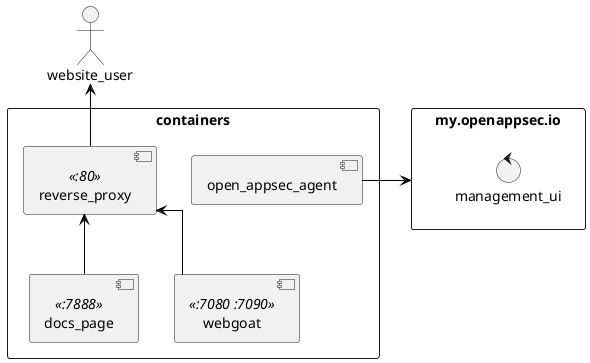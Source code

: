 @startuml monitoring

skinparam linetype ortho
skinparam monochrome false
skinparam componentStyle uml2
skinparam backgroundColor #fff
skinparam ArrowColor black
skinparam NoteBorderColor Grey
skinparam NoteBackgroundColor #fdfdfd
skinparam defaultTextAlignment center
skinparam activity {
FontName Ubuntu
}

rectangle containers {
  component reverse_proxy <<:80>>
  component docs_page <<:7888>>
  component webgoat <<:7080 :7090>>

  component open_appsec_agent
  
  docs_page -up-> reverse_proxy
  webgoat -up-> reverse_proxy
}

rectangle my_openappsec_io as "my.openappsec.io" {
  control management_ui
}

actor website_user
reverse_proxy -up-> website_user

open_appsec_agent -right-> my_openappsec_io

@enduml
